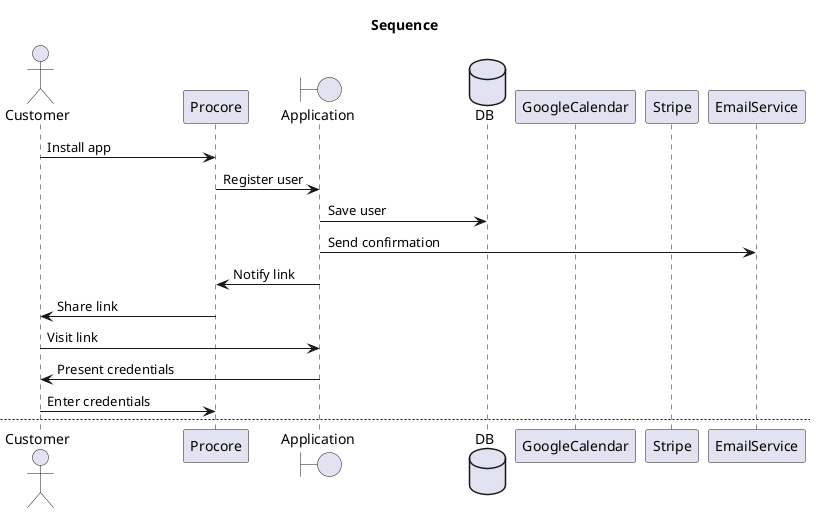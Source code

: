 @startuml
title Sequence

actor Customer
participant Procore
boundary Application
database DB
participant GoogleCalendar
participant Stripe
participant EmailService

Customer -> Procore : Install app
Procore -> Application : Register user
Application -> DB : Save user
Application -> EmailService : Send confirmation
Application -> Procore : Notify link
Procore -> Customer : Share link
Customer -> Application : Visit link
Application -> Customer : Present credentials
Customer -> Procore : Enter credentials

newpage

Customer -> Application : Sign up
Customer -> Application : Payment info
Application -> Stripe : Authenticate credit card
Application -> DB : Register user
Application -> EmailService : Send confirmation

newpage

Customer -> Procore : Add/modify/delete event
Procore -> Application : Webhooks
Application -> GoogleCalendar : Add/modify/delete event
Customer -> GoogleCalendar : View event

newpage

Customer -> Application : Modify settings
Application -> DB : Update settings

newpage

Application -> DB : Check subscription info
Application <- DB : Time to bill
Application -> Stripe : Bill customer
Application -> EmailService : Send notification

@enduml